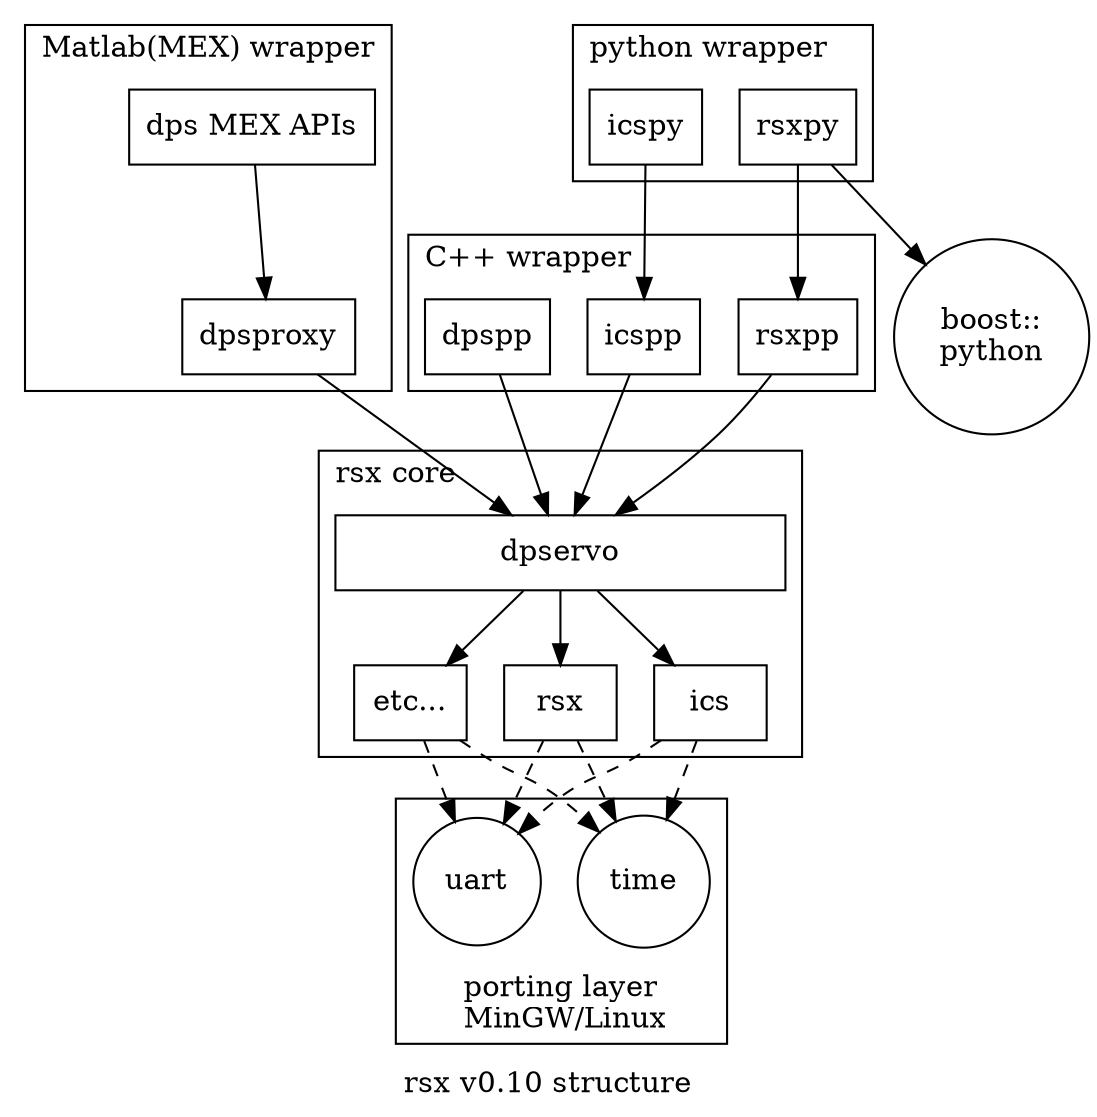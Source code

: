 
digraph rsx {
    graph [
      label = "rsx v0.10 structure"
    ]

    subgraph cluster_4 {
      label = "Matlab(MEX) wrapper";
      labeljust = "l";

      mex [label = "dps MEX APIs", shape = box];
      dpsproxy [shape = box];

      mex -> dpsproxy
    }

    subgraph cluster_0 {
      label = "python wrapper";
      labeljust = "l";

      rsxpy [shape = box];
      icspy [shape = box];
    }

    subgraph cluster_1 {
      label = "C++ wrapper";
      labeljust = "l";

      dpspp [shape = box];
      rsxpp [shape = box];
      icspp [shape = box];
    }

    subgraph cluster_2 {
      label = "rsx core";
      labeljust = "l"
 
      dps [label = "dpservo", shape = box, width = 3.0];
      rsx [label = "rsx", shape = box];
      ics [label = "ics", shape = box];
      others [label = "etc...", shape = box];

      dps -> rsx
      dps -> ics
      dps -> others
      //rsx -> time
      //rsx -> uart
    };

    subgraph cluster_3 {
      label = "porting layer\n MinGW/Linux"
      labelloc = "b"
          
      time [shape = circle]
      uart [shape = circle]
      //time -> uart
    };

    bpython [label = "boost::\npython", shape = circle];

    dpsproxy -> dps

    rsxpy -> bpython [lhead = "cluster_1", ltail = "cluster_0"];
    rsxpy -> rsxpp
    icspy -> icspp

    dpspp -> dps
    rsxpp -> dps
    icspp -> dps
 
    rsx -> time [style=dashed]
    rsx -> uart [style=dashed]
    ics -> time [style=dashed]
    ics -> uart [style=dashed]
    others -> time [style=dashed]
    others -> uart [style=dashed]
    
    //a -- b -- c [color=blue];
    //b -- d [style=dotted];
}

